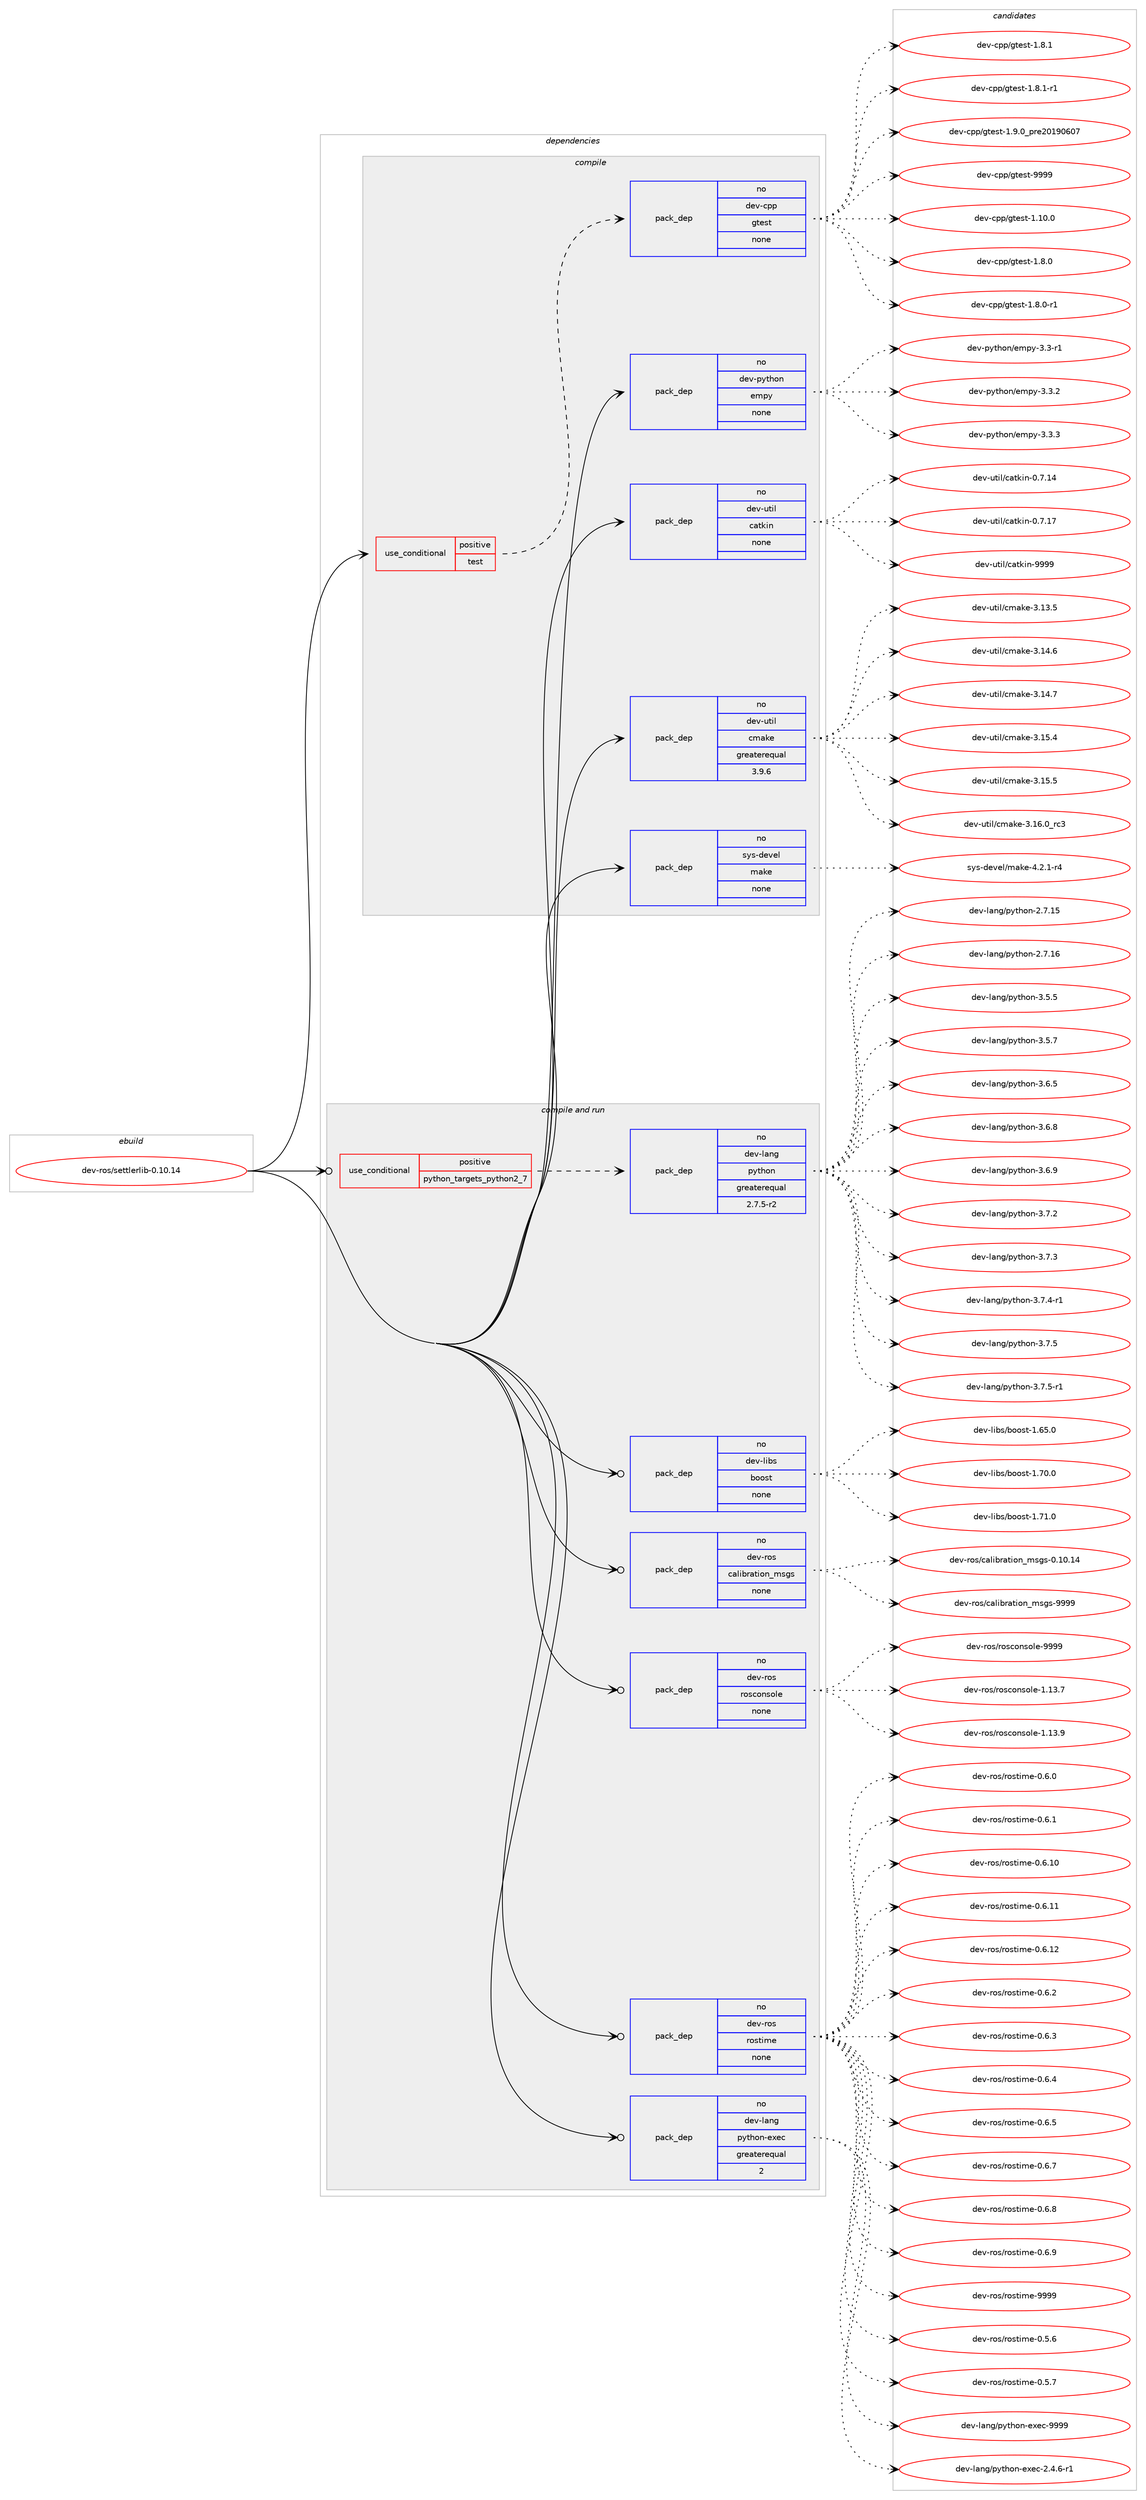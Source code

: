 digraph prolog {

# *************
# Graph options
# *************

newrank=true;
concentrate=true;
compound=true;
graph [rankdir=LR,fontname=Helvetica,fontsize=10,ranksep=1.5];#, ranksep=2.5, nodesep=0.2];
edge  [arrowhead=vee];
node  [fontname=Helvetica,fontsize=10];

# **********
# The ebuild
# **********

subgraph cluster_leftcol {
color=gray;
rank=same;
label=<<i>ebuild</i>>;
id [label="dev-ros/settlerlib-0.10.14", color=red, width=4, href="../dev-ros/settlerlib-0.10.14.svg"];
}

# ****************
# The dependencies
# ****************

subgraph cluster_midcol {
color=gray;
label=<<i>dependencies</i>>;
subgraph cluster_compile {
fillcolor="#eeeeee";
style=filled;
label=<<i>compile</i>>;
subgraph cond155421 {
dependency667111 [label=<<TABLE BORDER="0" CELLBORDER="1" CELLSPACING="0" CELLPADDING="4"><TR><TD ROWSPAN="3" CELLPADDING="10">use_conditional</TD></TR><TR><TD>positive</TD></TR><TR><TD>test</TD></TR></TABLE>>, shape=none, color=red];
subgraph pack499784 {
dependency667112 [label=<<TABLE BORDER="0" CELLBORDER="1" CELLSPACING="0" CELLPADDING="4" WIDTH="220"><TR><TD ROWSPAN="6" CELLPADDING="30">pack_dep</TD></TR><TR><TD WIDTH="110">no</TD></TR><TR><TD>dev-cpp</TD></TR><TR><TD>gtest</TD></TR><TR><TD>none</TD></TR><TR><TD></TD></TR></TABLE>>, shape=none, color=blue];
}
dependency667111:e -> dependency667112:w [weight=20,style="dashed",arrowhead="vee"];
}
id:e -> dependency667111:w [weight=20,style="solid",arrowhead="vee"];
subgraph pack499785 {
dependency667113 [label=<<TABLE BORDER="0" CELLBORDER="1" CELLSPACING="0" CELLPADDING="4" WIDTH="220"><TR><TD ROWSPAN="6" CELLPADDING="30">pack_dep</TD></TR><TR><TD WIDTH="110">no</TD></TR><TR><TD>dev-python</TD></TR><TR><TD>empy</TD></TR><TR><TD>none</TD></TR><TR><TD></TD></TR></TABLE>>, shape=none, color=blue];
}
id:e -> dependency667113:w [weight=20,style="solid",arrowhead="vee"];
subgraph pack499786 {
dependency667114 [label=<<TABLE BORDER="0" CELLBORDER="1" CELLSPACING="0" CELLPADDING="4" WIDTH="220"><TR><TD ROWSPAN="6" CELLPADDING="30">pack_dep</TD></TR><TR><TD WIDTH="110">no</TD></TR><TR><TD>dev-util</TD></TR><TR><TD>catkin</TD></TR><TR><TD>none</TD></TR><TR><TD></TD></TR></TABLE>>, shape=none, color=blue];
}
id:e -> dependency667114:w [weight=20,style="solid",arrowhead="vee"];
subgraph pack499787 {
dependency667115 [label=<<TABLE BORDER="0" CELLBORDER="1" CELLSPACING="0" CELLPADDING="4" WIDTH="220"><TR><TD ROWSPAN="6" CELLPADDING="30">pack_dep</TD></TR><TR><TD WIDTH="110">no</TD></TR><TR><TD>dev-util</TD></TR><TR><TD>cmake</TD></TR><TR><TD>greaterequal</TD></TR><TR><TD>3.9.6</TD></TR></TABLE>>, shape=none, color=blue];
}
id:e -> dependency667115:w [weight=20,style="solid",arrowhead="vee"];
subgraph pack499788 {
dependency667116 [label=<<TABLE BORDER="0" CELLBORDER="1" CELLSPACING="0" CELLPADDING="4" WIDTH="220"><TR><TD ROWSPAN="6" CELLPADDING="30">pack_dep</TD></TR><TR><TD WIDTH="110">no</TD></TR><TR><TD>sys-devel</TD></TR><TR><TD>make</TD></TR><TR><TD>none</TD></TR><TR><TD></TD></TR></TABLE>>, shape=none, color=blue];
}
id:e -> dependency667116:w [weight=20,style="solid",arrowhead="vee"];
}
subgraph cluster_compileandrun {
fillcolor="#eeeeee";
style=filled;
label=<<i>compile and run</i>>;
subgraph cond155422 {
dependency667117 [label=<<TABLE BORDER="0" CELLBORDER="1" CELLSPACING="0" CELLPADDING="4"><TR><TD ROWSPAN="3" CELLPADDING="10">use_conditional</TD></TR><TR><TD>positive</TD></TR><TR><TD>python_targets_python2_7</TD></TR></TABLE>>, shape=none, color=red];
subgraph pack499789 {
dependency667118 [label=<<TABLE BORDER="0" CELLBORDER="1" CELLSPACING="0" CELLPADDING="4" WIDTH="220"><TR><TD ROWSPAN="6" CELLPADDING="30">pack_dep</TD></TR><TR><TD WIDTH="110">no</TD></TR><TR><TD>dev-lang</TD></TR><TR><TD>python</TD></TR><TR><TD>greaterequal</TD></TR><TR><TD>2.7.5-r2</TD></TR></TABLE>>, shape=none, color=blue];
}
dependency667117:e -> dependency667118:w [weight=20,style="dashed",arrowhead="vee"];
}
id:e -> dependency667117:w [weight=20,style="solid",arrowhead="odotvee"];
subgraph pack499790 {
dependency667119 [label=<<TABLE BORDER="0" CELLBORDER="1" CELLSPACING="0" CELLPADDING="4" WIDTH="220"><TR><TD ROWSPAN="6" CELLPADDING="30">pack_dep</TD></TR><TR><TD WIDTH="110">no</TD></TR><TR><TD>dev-lang</TD></TR><TR><TD>python-exec</TD></TR><TR><TD>greaterequal</TD></TR><TR><TD>2</TD></TR></TABLE>>, shape=none, color=blue];
}
id:e -> dependency667119:w [weight=20,style="solid",arrowhead="odotvee"];
subgraph pack499791 {
dependency667120 [label=<<TABLE BORDER="0" CELLBORDER="1" CELLSPACING="0" CELLPADDING="4" WIDTH="220"><TR><TD ROWSPAN="6" CELLPADDING="30">pack_dep</TD></TR><TR><TD WIDTH="110">no</TD></TR><TR><TD>dev-libs</TD></TR><TR><TD>boost</TD></TR><TR><TD>none</TD></TR><TR><TD></TD></TR></TABLE>>, shape=none, color=blue];
}
id:e -> dependency667120:w [weight=20,style="solid",arrowhead="odotvee"];
subgraph pack499792 {
dependency667121 [label=<<TABLE BORDER="0" CELLBORDER="1" CELLSPACING="0" CELLPADDING="4" WIDTH="220"><TR><TD ROWSPAN="6" CELLPADDING="30">pack_dep</TD></TR><TR><TD WIDTH="110">no</TD></TR><TR><TD>dev-ros</TD></TR><TR><TD>calibration_msgs</TD></TR><TR><TD>none</TD></TR><TR><TD></TD></TR></TABLE>>, shape=none, color=blue];
}
id:e -> dependency667121:w [weight=20,style="solid",arrowhead="odotvee"];
subgraph pack499793 {
dependency667122 [label=<<TABLE BORDER="0" CELLBORDER="1" CELLSPACING="0" CELLPADDING="4" WIDTH="220"><TR><TD ROWSPAN="6" CELLPADDING="30">pack_dep</TD></TR><TR><TD WIDTH="110">no</TD></TR><TR><TD>dev-ros</TD></TR><TR><TD>rosconsole</TD></TR><TR><TD>none</TD></TR><TR><TD></TD></TR></TABLE>>, shape=none, color=blue];
}
id:e -> dependency667122:w [weight=20,style="solid",arrowhead="odotvee"];
subgraph pack499794 {
dependency667123 [label=<<TABLE BORDER="0" CELLBORDER="1" CELLSPACING="0" CELLPADDING="4" WIDTH="220"><TR><TD ROWSPAN="6" CELLPADDING="30">pack_dep</TD></TR><TR><TD WIDTH="110">no</TD></TR><TR><TD>dev-ros</TD></TR><TR><TD>rostime</TD></TR><TR><TD>none</TD></TR><TR><TD></TD></TR></TABLE>>, shape=none, color=blue];
}
id:e -> dependency667123:w [weight=20,style="solid",arrowhead="odotvee"];
}
subgraph cluster_run {
fillcolor="#eeeeee";
style=filled;
label=<<i>run</i>>;
}
}

# **************
# The candidates
# **************

subgraph cluster_choices {
rank=same;
color=gray;
label=<<i>candidates</i>>;

subgraph choice499784 {
color=black;
nodesep=1;
choice10010111845991121124710311610111511645494649484648 [label="dev-cpp/gtest-1.10.0", color=red, width=4,href="../dev-cpp/gtest-1.10.0.svg"];
choice100101118459911211247103116101115116454946564648 [label="dev-cpp/gtest-1.8.0", color=red, width=4,href="../dev-cpp/gtest-1.8.0.svg"];
choice1001011184599112112471031161011151164549465646484511449 [label="dev-cpp/gtest-1.8.0-r1", color=red, width=4,href="../dev-cpp/gtest-1.8.0-r1.svg"];
choice100101118459911211247103116101115116454946564649 [label="dev-cpp/gtest-1.8.1", color=red, width=4,href="../dev-cpp/gtest-1.8.1.svg"];
choice1001011184599112112471031161011151164549465646494511449 [label="dev-cpp/gtest-1.8.1-r1", color=red, width=4,href="../dev-cpp/gtest-1.8.1-r1.svg"];
choice100101118459911211247103116101115116454946574648951121141015048495748544855 [label="dev-cpp/gtest-1.9.0_pre20190607", color=red, width=4,href="../dev-cpp/gtest-1.9.0_pre20190607.svg"];
choice1001011184599112112471031161011151164557575757 [label="dev-cpp/gtest-9999", color=red, width=4,href="../dev-cpp/gtest-9999.svg"];
dependency667112:e -> choice10010111845991121124710311610111511645494649484648:w [style=dotted,weight="100"];
dependency667112:e -> choice100101118459911211247103116101115116454946564648:w [style=dotted,weight="100"];
dependency667112:e -> choice1001011184599112112471031161011151164549465646484511449:w [style=dotted,weight="100"];
dependency667112:e -> choice100101118459911211247103116101115116454946564649:w [style=dotted,weight="100"];
dependency667112:e -> choice1001011184599112112471031161011151164549465646494511449:w [style=dotted,weight="100"];
dependency667112:e -> choice100101118459911211247103116101115116454946574648951121141015048495748544855:w [style=dotted,weight="100"];
dependency667112:e -> choice1001011184599112112471031161011151164557575757:w [style=dotted,weight="100"];
}
subgraph choice499785 {
color=black;
nodesep=1;
choice1001011184511212111610411111047101109112121455146514511449 [label="dev-python/empy-3.3-r1", color=red, width=4,href="../dev-python/empy-3.3-r1.svg"];
choice1001011184511212111610411111047101109112121455146514650 [label="dev-python/empy-3.3.2", color=red, width=4,href="../dev-python/empy-3.3.2.svg"];
choice1001011184511212111610411111047101109112121455146514651 [label="dev-python/empy-3.3.3", color=red, width=4,href="../dev-python/empy-3.3.3.svg"];
dependency667113:e -> choice1001011184511212111610411111047101109112121455146514511449:w [style=dotted,weight="100"];
dependency667113:e -> choice1001011184511212111610411111047101109112121455146514650:w [style=dotted,weight="100"];
dependency667113:e -> choice1001011184511212111610411111047101109112121455146514651:w [style=dotted,weight="100"];
}
subgraph choice499786 {
color=black;
nodesep=1;
choice1001011184511711610510847999711610710511045484655464952 [label="dev-util/catkin-0.7.14", color=red, width=4,href="../dev-util/catkin-0.7.14.svg"];
choice1001011184511711610510847999711610710511045484655464955 [label="dev-util/catkin-0.7.17", color=red, width=4,href="../dev-util/catkin-0.7.17.svg"];
choice100101118451171161051084799971161071051104557575757 [label="dev-util/catkin-9999", color=red, width=4,href="../dev-util/catkin-9999.svg"];
dependency667114:e -> choice1001011184511711610510847999711610710511045484655464952:w [style=dotted,weight="100"];
dependency667114:e -> choice1001011184511711610510847999711610710511045484655464955:w [style=dotted,weight="100"];
dependency667114:e -> choice100101118451171161051084799971161071051104557575757:w [style=dotted,weight="100"];
}
subgraph choice499787 {
color=black;
nodesep=1;
choice1001011184511711610510847991099710710145514649514653 [label="dev-util/cmake-3.13.5", color=red, width=4,href="../dev-util/cmake-3.13.5.svg"];
choice1001011184511711610510847991099710710145514649524654 [label="dev-util/cmake-3.14.6", color=red, width=4,href="../dev-util/cmake-3.14.6.svg"];
choice1001011184511711610510847991099710710145514649524655 [label="dev-util/cmake-3.14.7", color=red, width=4,href="../dev-util/cmake-3.14.7.svg"];
choice1001011184511711610510847991099710710145514649534652 [label="dev-util/cmake-3.15.4", color=red, width=4,href="../dev-util/cmake-3.15.4.svg"];
choice1001011184511711610510847991099710710145514649534653 [label="dev-util/cmake-3.15.5", color=red, width=4,href="../dev-util/cmake-3.15.5.svg"];
choice1001011184511711610510847991099710710145514649544648951149951 [label="dev-util/cmake-3.16.0_rc3", color=red, width=4,href="../dev-util/cmake-3.16.0_rc3.svg"];
dependency667115:e -> choice1001011184511711610510847991099710710145514649514653:w [style=dotted,weight="100"];
dependency667115:e -> choice1001011184511711610510847991099710710145514649524654:w [style=dotted,weight="100"];
dependency667115:e -> choice1001011184511711610510847991099710710145514649524655:w [style=dotted,weight="100"];
dependency667115:e -> choice1001011184511711610510847991099710710145514649534652:w [style=dotted,weight="100"];
dependency667115:e -> choice1001011184511711610510847991099710710145514649534653:w [style=dotted,weight="100"];
dependency667115:e -> choice1001011184511711610510847991099710710145514649544648951149951:w [style=dotted,weight="100"];
}
subgraph choice499788 {
color=black;
nodesep=1;
choice1151211154510010111810110847109971071014552465046494511452 [label="sys-devel/make-4.2.1-r4", color=red, width=4,href="../sys-devel/make-4.2.1-r4.svg"];
dependency667116:e -> choice1151211154510010111810110847109971071014552465046494511452:w [style=dotted,weight="100"];
}
subgraph choice499789 {
color=black;
nodesep=1;
choice10010111845108971101034711212111610411111045504655464953 [label="dev-lang/python-2.7.15", color=red, width=4,href="../dev-lang/python-2.7.15.svg"];
choice10010111845108971101034711212111610411111045504655464954 [label="dev-lang/python-2.7.16", color=red, width=4,href="../dev-lang/python-2.7.16.svg"];
choice100101118451089711010347112121116104111110455146534653 [label="dev-lang/python-3.5.5", color=red, width=4,href="../dev-lang/python-3.5.5.svg"];
choice100101118451089711010347112121116104111110455146534655 [label="dev-lang/python-3.5.7", color=red, width=4,href="../dev-lang/python-3.5.7.svg"];
choice100101118451089711010347112121116104111110455146544653 [label="dev-lang/python-3.6.5", color=red, width=4,href="../dev-lang/python-3.6.5.svg"];
choice100101118451089711010347112121116104111110455146544656 [label="dev-lang/python-3.6.8", color=red, width=4,href="../dev-lang/python-3.6.8.svg"];
choice100101118451089711010347112121116104111110455146544657 [label="dev-lang/python-3.6.9", color=red, width=4,href="../dev-lang/python-3.6.9.svg"];
choice100101118451089711010347112121116104111110455146554650 [label="dev-lang/python-3.7.2", color=red, width=4,href="../dev-lang/python-3.7.2.svg"];
choice100101118451089711010347112121116104111110455146554651 [label="dev-lang/python-3.7.3", color=red, width=4,href="../dev-lang/python-3.7.3.svg"];
choice1001011184510897110103471121211161041111104551465546524511449 [label="dev-lang/python-3.7.4-r1", color=red, width=4,href="../dev-lang/python-3.7.4-r1.svg"];
choice100101118451089711010347112121116104111110455146554653 [label="dev-lang/python-3.7.5", color=red, width=4,href="../dev-lang/python-3.7.5.svg"];
choice1001011184510897110103471121211161041111104551465546534511449 [label="dev-lang/python-3.7.5-r1", color=red, width=4,href="../dev-lang/python-3.7.5-r1.svg"];
dependency667118:e -> choice10010111845108971101034711212111610411111045504655464953:w [style=dotted,weight="100"];
dependency667118:e -> choice10010111845108971101034711212111610411111045504655464954:w [style=dotted,weight="100"];
dependency667118:e -> choice100101118451089711010347112121116104111110455146534653:w [style=dotted,weight="100"];
dependency667118:e -> choice100101118451089711010347112121116104111110455146534655:w [style=dotted,weight="100"];
dependency667118:e -> choice100101118451089711010347112121116104111110455146544653:w [style=dotted,weight="100"];
dependency667118:e -> choice100101118451089711010347112121116104111110455146544656:w [style=dotted,weight="100"];
dependency667118:e -> choice100101118451089711010347112121116104111110455146544657:w [style=dotted,weight="100"];
dependency667118:e -> choice100101118451089711010347112121116104111110455146554650:w [style=dotted,weight="100"];
dependency667118:e -> choice100101118451089711010347112121116104111110455146554651:w [style=dotted,weight="100"];
dependency667118:e -> choice1001011184510897110103471121211161041111104551465546524511449:w [style=dotted,weight="100"];
dependency667118:e -> choice100101118451089711010347112121116104111110455146554653:w [style=dotted,weight="100"];
dependency667118:e -> choice1001011184510897110103471121211161041111104551465546534511449:w [style=dotted,weight="100"];
}
subgraph choice499790 {
color=black;
nodesep=1;
choice10010111845108971101034711212111610411111045101120101994550465246544511449 [label="dev-lang/python-exec-2.4.6-r1", color=red, width=4,href="../dev-lang/python-exec-2.4.6-r1.svg"];
choice10010111845108971101034711212111610411111045101120101994557575757 [label="dev-lang/python-exec-9999", color=red, width=4,href="../dev-lang/python-exec-9999.svg"];
dependency667119:e -> choice10010111845108971101034711212111610411111045101120101994550465246544511449:w [style=dotted,weight="100"];
dependency667119:e -> choice10010111845108971101034711212111610411111045101120101994557575757:w [style=dotted,weight="100"];
}
subgraph choice499791 {
color=black;
nodesep=1;
choice1001011184510810598115479811111111511645494654534648 [label="dev-libs/boost-1.65.0", color=red, width=4,href="../dev-libs/boost-1.65.0.svg"];
choice1001011184510810598115479811111111511645494655484648 [label="dev-libs/boost-1.70.0", color=red, width=4,href="../dev-libs/boost-1.70.0.svg"];
choice1001011184510810598115479811111111511645494655494648 [label="dev-libs/boost-1.71.0", color=red, width=4,href="../dev-libs/boost-1.71.0.svg"];
dependency667120:e -> choice1001011184510810598115479811111111511645494654534648:w [style=dotted,weight="100"];
dependency667120:e -> choice1001011184510810598115479811111111511645494655484648:w [style=dotted,weight="100"];
dependency667120:e -> choice1001011184510810598115479811111111511645494655494648:w [style=dotted,weight="100"];
}
subgraph choice499792 {
color=black;
nodesep=1;
choice100101118451141111154799971081059811497116105111110951091151031154548464948464952 [label="dev-ros/calibration_msgs-0.10.14", color=red, width=4,href="../dev-ros/calibration_msgs-0.10.14.svg"];
choice100101118451141111154799971081059811497116105111110951091151031154557575757 [label="dev-ros/calibration_msgs-9999", color=red, width=4,href="../dev-ros/calibration_msgs-9999.svg"];
dependency667121:e -> choice100101118451141111154799971081059811497116105111110951091151031154548464948464952:w [style=dotted,weight="100"];
dependency667121:e -> choice100101118451141111154799971081059811497116105111110951091151031154557575757:w [style=dotted,weight="100"];
}
subgraph choice499793 {
color=black;
nodesep=1;
choice10010111845114111115471141111159911111011511110810145494649514655 [label="dev-ros/rosconsole-1.13.7", color=red, width=4,href="../dev-ros/rosconsole-1.13.7.svg"];
choice10010111845114111115471141111159911111011511110810145494649514657 [label="dev-ros/rosconsole-1.13.9", color=red, width=4,href="../dev-ros/rosconsole-1.13.9.svg"];
choice1001011184511411111547114111115991111101151111081014557575757 [label="dev-ros/rosconsole-9999", color=red, width=4,href="../dev-ros/rosconsole-9999.svg"];
dependency667122:e -> choice10010111845114111115471141111159911111011511110810145494649514655:w [style=dotted,weight="100"];
dependency667122:e -> choice10010111845114111115471141111159911111011511110810145494649514657:w [style=dotted,weight="100"];
dependency667122:e -> choice1001011184511411111547114111115991111101151111081014557575757:w [style=dotted,weight="100"];
}
subgraph choice499794 {
color=black;
nodesep=1;
choice1001011184511411111547114111115116105109101454846534654 [label="dev-ros/rostime-0.5.6", color=red, width=4,href="../dev-ros/rostime-0.5.6.svg"];
choice1001011184511411111547114111115116105109101454846534655 [label="dev-ros/rostime-0.5.7", color=red, width=4,href="../dev-ros/rostime-0.5.7.svg"];
choice1001011184511411111547114111115116105109101454846544648 [label="dev-ros/rostime-0.6.0", color=red, width=4,href="../dev-ros/rostime-0.6.0.svg"];
choice1001011184511411111547114111115116105109101454846544649 [label="dev-ros/rostime-0.6.1", color=red, width=4,href="../dev-ros/rostime-0.6.1.svg"];
choice100101118451141111154711411111511610510910145484654464948 [label="dev-ros/rostime-0.6.10", color=red, width=4,href="../dev-ros/rostime-0.6.10.svg"];
choice100101118451141111154711411111511610510910145484654464949 [label="dev-ros/rostime-0.6.11", color=red, width=4,href="../dev-ros/rostime-0.6.11.svg"];
choice100101118451141111154711411111511610510910145484654464950 [label="dev-ros/rostime-0.6.12", color=red, width=4,href="../dev-ros/rostime-0.6.12.svg"];
choice1001011184511411111547114111115116105109101454846544650 [label="dev-ros/rostime-0.6.2", color=red, width=4,href="../dev-ros/rostime-0.6.2.svg"];
choice1001011184511411111547114111115116105109101454846544651 [label="dev-ros/rostime-0.6.3", color=red, width=4,href="../dev-ros/rostime-0.6.3.svg"];
choice1001011184511411111547114111115116105109101454846544652 [label="dev-ros/rostime-0.6.4", color=red, width=4,href="../dev-ros/rostime-0.6.4.svg"];
choice1001011184511411111547114111115116105109101454846544653 [label="dev-ros/rostime-0.6.5", color=red, width=4,href="../dev-ros/rostime-0.6.5.svg"];
choice1001011184511411111547114111115116105109101454846544655 [label="dev-ros/rostime-0.6.7", color=red, width=4,href="../dev-ros/rostime-0.6.7.svg"];
choice1001011184511411111547114111115116105109101454846544656 [label="dev-ros/rostime-0.6.8", color=red, width=4,href="../dev-ros/rostime-0.6.8.svg"];
choice1001011184511411111547114111115116105109101454846544657 [label="dev-ros/rostime-0.6.9", color=red, width=4,href="../dev-ros/rostime-0.6.9.svg"];
choice10010111845114111115471141111151161051091014557575757 [label="dev-ros/rostime-9999", color=red, width=4,href="../dev-ros/rostime-9999.svg"];
dependency667123:e -> choice1001011184511411111547114111115116105109101454846534654:w [style=dotted,weight="100"];
dependency667123:e -> choice1001011184511411111547114111115116105109101454846534655:w [style=dotted,weight="100"];
dependency667123:e -> choice1001011184511411111547114111115116105109101454846544648:w [style=dotted,weight="100"];
dependency667123:e -> choice1001011184511411111547114111115116105109101454846544649:w [style=dotted,weight="100"];
dependency667123:e -> choice100101118451141111154711411111511610510910145484654464948:w [style=dotted,weight="100"];
dependency667123:e -> choice100101118451141111154711411111511610510910145484654464949:w [style=dotted,weight="100"];
dependency667123:e -> choice100101118451141111154711411111511610510910145484654464950:w [style=dotted,weight="100"];
dependency667123:e -> choice1001011184511411111547114111115116105109101454846544650:w [style=dotted,weight="100"];
dependency667123:e -> choice1001011184511411111547114111115116105109101454846544651:w [style=dotted,weight="100"];
dependency667123:e -> choice1001011184511411111547114111115116105109101454846544652:w [style=dotted,weight="100"];
dependency667123:e -> choice1001011184511411111547114111115116105109101454846544653:w [style=dotted,weight="100"];
dependency667123:e -> choice1001011184511411111547114111115116105109101454846544655:w [style=dotted,weight="100"];
dependency667123:e -> choice1001011184511411111547114111115116105109101454846544656:w [style=dotted,weight="100"];
dependency667123:e -> choice1001011184511411111547114111115116105109101454846544657:w [style=dotted,weight="100"];
dependency667123:e -> choice10010111845114111115471141111151161051091014557575757:w [style=dotted,weight="100"];
}
}

}
